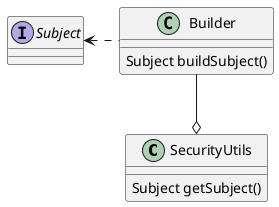 @startuml
'Subject接口中包含一个静态内部类Builder， 它使用建造者模式来创建一个Subject。

class SecurityUtils{
    Subject getSubject()
}
class Builder{
    Subject buildSubject()
}

Interface Subject

Subject <. Builder
Builder --o SecurityUtils

@enduml